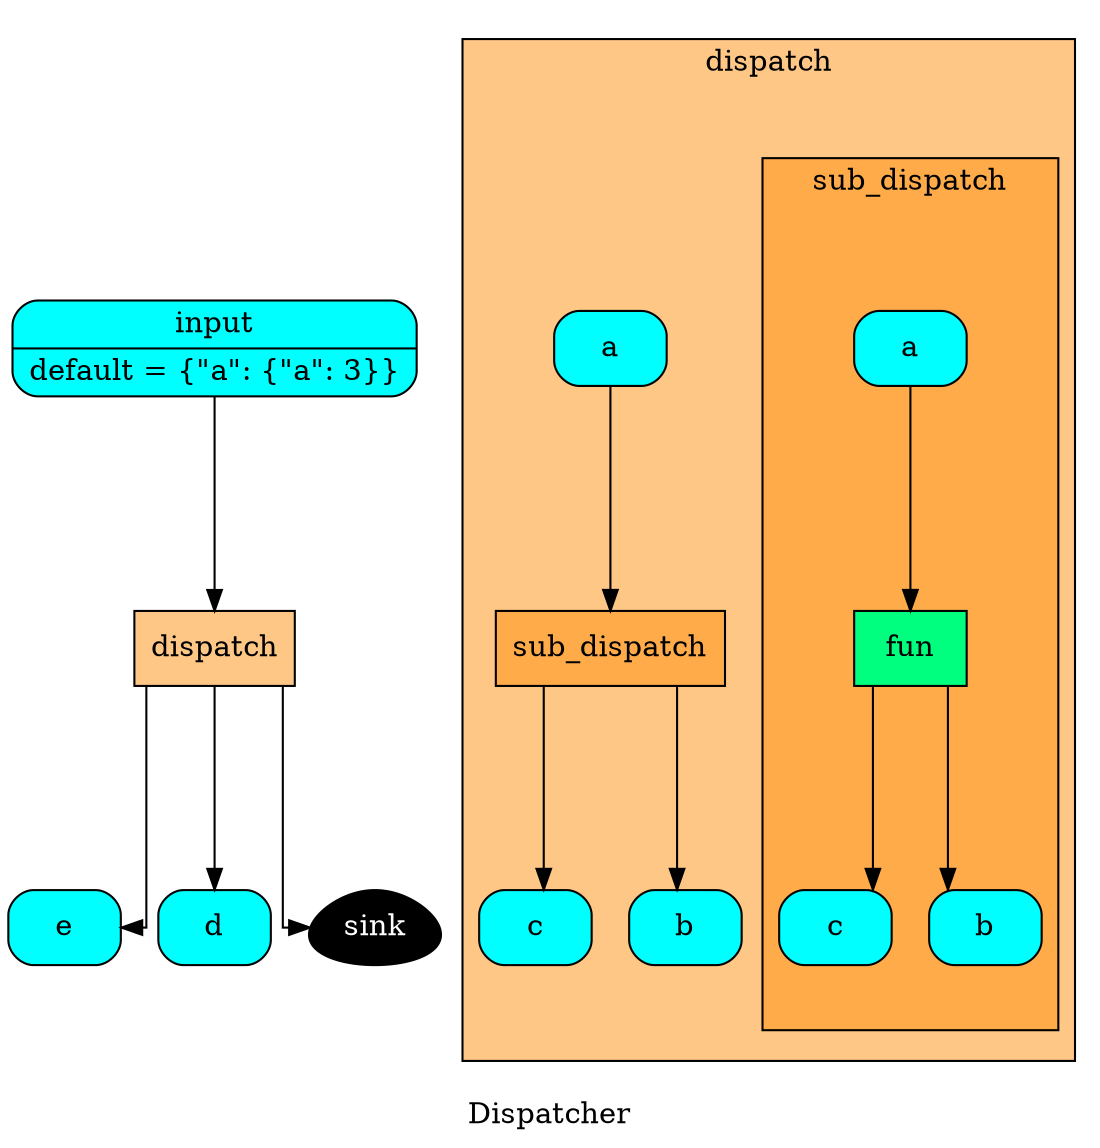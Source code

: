 digraph Dispatcher {
	graph [ratio=1]
	node [style=filled]
	splines = ortho
	label = "Dispatcher"
		"Dispatcher_-7463268218442358016" [label="{ e  }" fillcolor=cyan shape=Mrecord]
		subgraph cluster_Dispatcher_8831915344634789529 {
		style=filled
		fillcolor="#FF8F0F80"
		label="dispatch"
		comment="dispatch"
			"cluster_Dispatcher_8831915344634789529_-7122603177858460539" [label="{ c  }" fillcolor=cyan shape=Mrecord]
			cluster_Dispatcher_8831915344634789529_5198365931108737741 [label="{ b  }" fillcolor=cyan shape=Mrecord]
			"cluster_Dispatcher_8831915344634789529_-8678671152349271859" [label="{ a  }" fillcolor=cyan shape=Mrecord]
			subgraph "cluster_cluster_Dispatcher_8831915344634789529_-7492051643469341537" {
			style=filled
			fillcolor="#FF8F0F80"
			label="sub_dispatch"
			comment="sub_dispatch"
				"cluster_cluster_Dispatcher_8831915344634789529_-7492051643469341537_-7122603177858460539" [label="{ c  }" fillcolor=cyan shape=Mrecord]
				"cluster_cluster_Dispatcher_8831915344634789529_-7492051643469341537_-878348487762420980" [label="{ fun  }" fillcolor=springgreen shape=record]
				"cluster_cluster_Dispatcher_8831915344634789529_-7492051643469341537_-8678671152349271859" [label="{ a  }" fillcolor=cyan shape=Mrecord]
				"cluster_cluster_Dispatcher_8831915344634789529_-7492051643469341537_5198365931108737741" [label="{ b  }" fillcolor=cyan shape=Mrecord]
					"cluster_cluster_Dispatcher_8831915344634789529_-7492051643469341537_-878348487762420980" -> "cluster_cluster_Dispatcher_8831915344634789529_-7492051643469341537_5198365931108737741"
					"cluster_cluster_Dispatcher_8831915344634789529_-7492051643469341537_-878348487762420980" -> "cluster_cluster_Dispatcher_8831915344634789529_-7492051643469341537_-7122603177858460539"
					"cluster_cluster_Dispatcher_8831915344634789529_-7492051643469341537_-8678671152349271859" -> "cluster_cluster_Dispatcher_8831915344634789529_-7492051643469341537_-878348487762420980"
			}
			"cluster_Dispatcher_8831915344634789529_-7492051643469341537" [label="{ sub_dispatch  }" fillcolor="#FF8F0F80" shape=record]
				"cluster_Dispatcher_8831915344634789529_-8678671152349271859" -> "cluster_Dispatcher_8831915344634789529_-7492051643469341537"
				"cluster_Dispatcher_8831915344634789529_-7492051643469341537" -> cluster_Dispatcher_8831915344634789529_5198365931108737741
				"cluster_Dispatcher_8831915344634789529_-7492051643469341537" -> "cluster_Dispatcher_8831915344634789529_-7122603177858460539"
		}
		Dispatcher_8831915344634789529 [label="{ dispatch  }" fillcolor="#FF8F0F80" shape=record]
		Dispatcher_5332099414230128037 [label="{ input | default = \{&quot;a&quot;: \{&quot;a&quot;: 3\}\} }" fillcolor=cyan shape=Mrecord]
		"Dispatcher_-5279003028835121650" [label="{ d  }" fillcolor=cyan shape=Mrecord]
		Dispatcher_4373709352 [label=sink fillcolor=black fontcolor=white shape=egg]
			Dispatcher_8831915344634789529 -> "Dispatcher_-7463268218442358016"
			Dispatcher_8831915344634789529 -> Dispatcher_4373709352
			Dispatcher_8831915344634789529 -> "Dispatcher_-5279003028835121650"
			Dispatcher_5332099414230128037 -> Dispatcher_8831915344634789529
}
